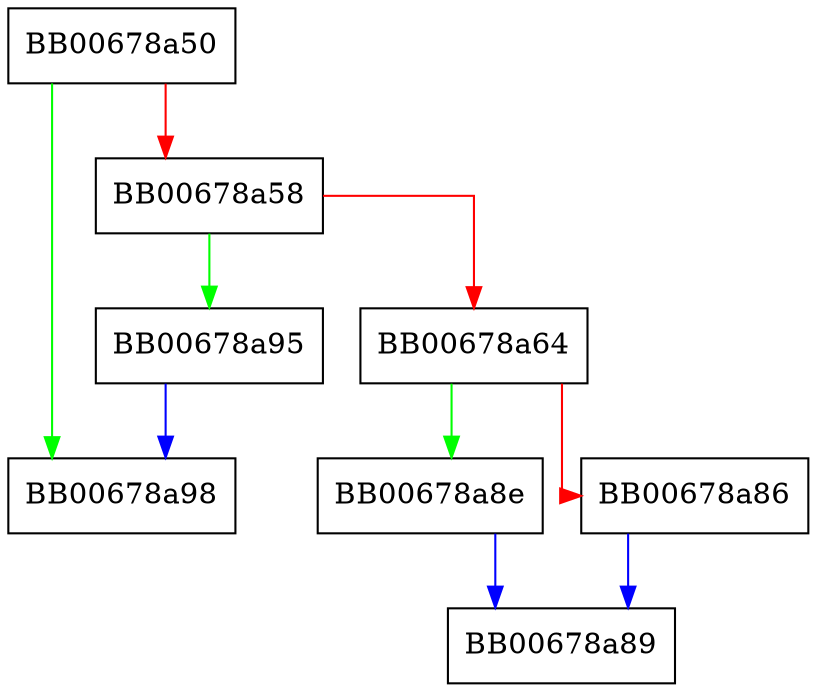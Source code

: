 digraph X509_TRUST_get_by_id {
  node [shape="box"];
  graph [splines=ortho];
  BB00678a50 -> BB00678a98 [color="green"];
  BB00678a50 -> BB00678a58 [color="red"];
  BB00678a58 -> BB00678a95 [color="green"];
  BB00678a58 -> BB00678a64 [color="red"];
  BB00678a64 -> BB00678a8e [color="green"];
  BB00678a64 -> BB00678a86 [color="red"];
  BB00678a86 -> BB00678a89 [color="blue"];
  BB00678a8e -> BB00678a89 [color="blue"];
  BB00678a95 -> BB00678a98 [color="blue"];
}